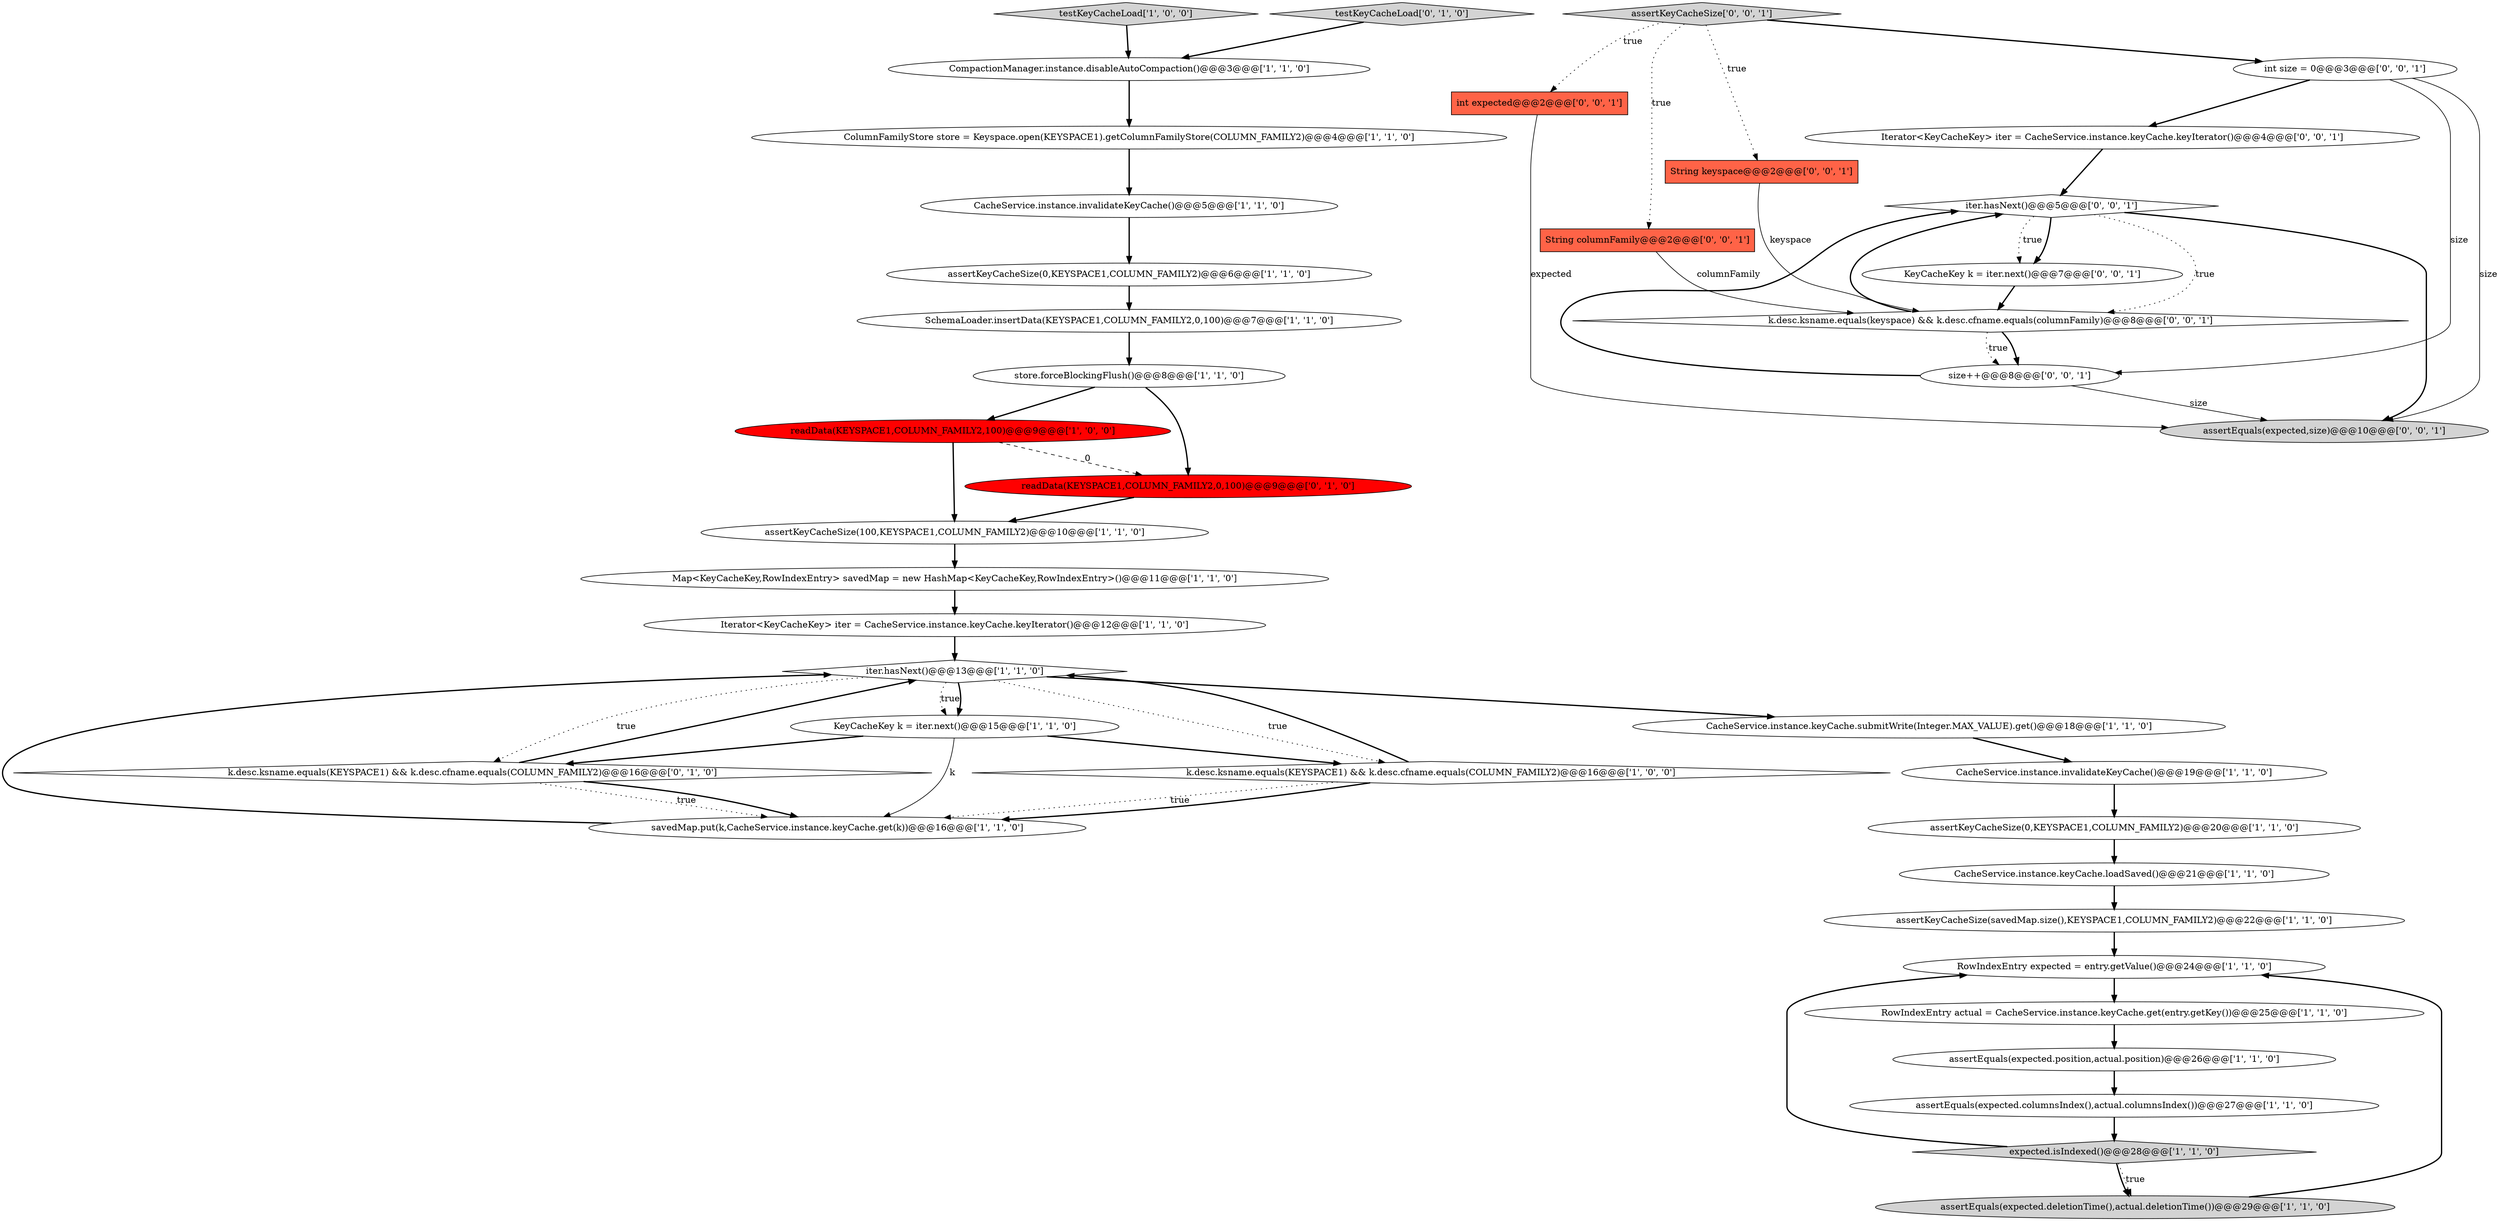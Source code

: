 digraph {
24 [style = filled, label = "ColumnFamilyStore store = Keyspace.open(KEYSPACE1).getColumnFamilyStore(COLUMN_FAMILY2)@@@4@@@['1', '1', '0']", fillcolor = white, shape = ellipse image = "AAA0AAABBB1BBB"];
17 [style = filled, label = "expected.isIndexed()@@@28@@@['1', '1', '0']", fillcolor = lightgray, shape = diamond image = "AAA0AAABBB1BBB"];
4 [style = filled, label = "CacheService.instance.keyCache.submitWrite(Integer.MAX_VALUE).get()@@@18@@@['1', '1', '0']", fillcolor = white, shape = ellipse image = "AAA0AAABBB1BBB"];
11 [style = filled, label = "RowIndexEntry actual = CacheService.instance.keyCache.get(entry.getKey())@@@25@@@['1', '1', '0']", fillcolor = white, shape = ellipse image = "AAA0AAABBB1BBB"];
31 [style = filled, label = "Iterator<KeyCacheKey> iter = CacheService.instance.keyCache.keyIterator()@@@4@@@['0', '0', '1']", fillcolor = white, shape = ellipse image = "AAA0AAABBB3BBB"];
7 [style = filled, label = "Map<KeyCacheKey,RowIndexEntry> savedMap = new HashMap<KeyCacheKey,RowIndexEntry>()@@@11@@@['1', '1', '0']", fillcolor = white, shape = ellipse image = "AAA0AAABBB1BBB"];
32 [style = filled, label = "KeyCacheKey k = iter.next()@@@7@@@['0', '0', '1']", fillcolor = white, shape = ellipse image = "AAA0AAABBB3BBB"];
22 [style = filled, label = "SchemaLoader.insertData(KEYSPACE1,COLUMN_FAMILY2,0,100)@@@7@@@['1', '1', '0']", fillcolor = white, shape = ellipse image = "AAA0AAABBB1BBB"];
37 [style = filled, label = "assertEquals(expected,size)@@@10@@@['0', '0', '1']", fillcolor = lightgray, shape = ellipse image = "AAA0AAABBB3BBB"];
20 [style = filled, label = "savedMap.put(k,CacheService.instance.keyCache.get(k))@@@16@@@['1', '1', '0']", fillcolor = white, shape = ellipse image = "AAA0AAABBB1BBB"];
30 [style = filled, label = "String keyspace@@@2@@@['0', '0', '1']", fillcolor = tomato, shape = box image = "AAA0AAABBB3BBB"];
34 [style = filled, label = "iter.hasNext()@@@5@@@['0', '0', '1']", fillcolor = white, shape = diamond image = "AAA0AAABBB3BBB"];
1 [style = filled, label = "assertEquals(expected.deletionTime(),actual.deletionTime())@@@29@@@['1', '1', '0']", fillcolor = lightgray, shape = ellipse image = "AAA0AAABBB1BBB"];
26 [style = filled, label = "k.desc.ksname.equals(KEYSPACE1) && k.desc.cfname.equals(COLUMN_FAMILY2)@@@16@@@['0', '1', '0']", fillcolor = white, shape = diamond image = "AAA0AAABBB2BBB"];
16 [style = filled, label = "assertKeyCacheSize(0,KEYSPACE1,COLUMN_FAMILY2)@@@20@@@['1', '1', '0']", fillcolor = white, shape = ellipse image = "AAA0AAABBB1BBB"];
23 [style = filled, label = "CompactionManager.instance.disableAutoCompaction()@@@3@@@['1', '1', '0']", fillcolor = white, shape = ellipse image = "AAA0AAABBB1BBB"];
8 [style = filled, label = "assertEquals(expected.columnsIndex(),actual.columnsIndex())@@@27@@@['1', '1', '0']", fillcolor = white, shape = ellipse image = "AAA0AAABBB1BBB"];
14 [style = filled, label = "CacheService.instance.keyCache.loadSaved()@@@21@@@['1', '1', '0']", fillcolor = white, shape = ellipse image = "AAA0AAABBB1BBB"];
10 [style = filled, label = "readData(KEYSPACE1,COLUMN_FAMILY2,100)@@@9@@@['1', '0', '0']", fillcolor = red, shape = ellipse image = "AAA1AAABBB1BBB"];
12 [style = filled, label = "KeyCacheKey k = iter.next()@@@15@@@['1', '1', '0']", fillcolor = white, shape = ellipse image = "AAA0AAABBB1BBB"];
38 [style = filled, label = "String columnFamily@@@2@@@['0', '0', '1']", fillcolor = tomato, shape = box image = "AAA0AAABBB3BBB"];
29 [style = filled, label = "int expected@@@2@@@['0', '0', '1']", fillcolor = tomato, shape = box image = "AAA0AAABBB3BBB"];
39 [style = filled, label = "int size = 0@@@3@@@['0', '0', '1']", fillcolor = white, shape = ellipse image = "AAA0AAABBB3BBB"];
36 [style = filled, label = "assertKeyCacheSize['0', '0', '1']", fillcolor = lightgray, shape = diamond image = "AAA0AAABBB3BBB"];
33 [style = filled, label = "k.desc.ksname.equals(keyspace) && k.desc.cfname.equals(columnFamily)@@@8@@@['0', '0', '1']", fillcolor = white, shape = diamond image = "AAA0AAABBB3BBB"];
25 [style = filled, label = "iter.hasNext()@@@13@@@['1', '1', '0']", fillcolor = white, shape = diamond image = "AAA0AAABBB1BBB"];
2 [style = filled, label = "testKeyCacheLoad['1', '0', '0']", fillcolor = lightgray, shape = diamond image = "AAA0AAABBB1BBB"];
28 [style = filled, label = "readData(KEYSPACE1,COLUMN_FAMILY2,0,100)@@@9@@@['0', '1', '0']", fillcolor = red, shape = ellipse image = "AAA1AAABBB2BBB"];
3 [style = filled, label = "CacheService.instance.invalidateKeyCache()@@@5@@@['1', '1', '0']", fillcolor = white, shape = ellipse image = "AAA0AAABBB1BBB"];
18 [style = filled, label = "CacheService.instance.invalidateKeyCache()@@@19@@@['1', '1', '0']", fillcolor = white, shape = ellipse image = "AAA0AAABBB1BBB"];
35 [style = filled, label = "size++@@@8@@@['0', '0', '1']", fillcolor = white, shape = ellipse image = "AAA0AAABBB3BBB"];
5 [style = filled, label = "store.forceBlockingFlush()@@@8@@@['1', '1', '0']", fillcolor = white, shape = ellipse image = "AAA0AAABBB1BBB"];
15 [style = filled, label = "Iterator<KeyCacheKey> iter = CacheService.instance.keyCache.keyIterator()@@@12@@@['1', '1', '0']", fillcolor = white, shape = ellipse image = "AAA0AAABBB1BBB"];
6 [style = filled, label = "assertKeyCacheSize(savedMap.size(),KEYSPACE1,COLUMN_FAMILY2)@@@22@@@['1', '1', '0']", fillcolor = white, shape = ellipse image = "AAA0AAABBB1BBB"];
13 [style = filled, label = "k.desc.ksname.equals(KEYSPACE1) && k.desc.cfname.equals(COLUMN_FAMILY2)@@@16@@@['1', '0', '0']", fillcolor = white, shape = diamond image = "AAA0AAABBB1BBB"];
21 [style = filled, label = "RowIndexEntry expected = entry.getValue()@@@24@@@['1', '1', '0']", fillcolor = white, shape = ellipse image = "AAA0AAABBB1BBB"];
27 [style = filled, label = "testKeyCacheLoad['0', '1', '0']", fillcolor = lightgray, shape = diamond image = "AAA0AAABBB2BBB"];
0 [style = filled, label = "assertEquals(expected.position,actual.position)@@@26@@@['1', '1', '0']", fillcolor = white, shape = ellipse image = "AAA0AAABBB1BBB"];
19 [style = filled, label = "assertKeyCacheSize(100,KEYSPACE1,COLUMN_FAMILY2)@@@10@@@['1', '1', '0']", fillcolor = white, shape = ellipse image = "AAA0AAABBB1BBB"];
9 [style = filled, label = "assertKeyCacheSize(0,KEYSPACE1,COLUMN_FAMILY2)@@@6@@@['1', '1', '0']", fillcolor = white, shape = ellipse image = "AAA0AAABBB1BBB"];
9->22 [style = bold, label=""];
34->32 [style = dotted, label="true"];
13->25 [style = bold, label=""];
5->10 [style = bold, label=""];
35->37 [style = solid, label="size"];
33->35 [style = bold, label=""];
17->1 [style = bold, label=""];
15->25 [style = bold, label=""];
6->21 [style = bold, label=""];
17->1 [style = dotted, label="true"];
10->19 [style = bold, label=""];
26->25 [style = bold, label=""];
13->20 [style = dotted, label="true"];
25->4 [style = bold, label=""];
10->28 [style = dashed, label="0"];
25->12 [style = dotted, label="true"];
26->20 [style = dotted, label="true"];
4->18 [style = bold, label=""];
12->26 [style = bold, label=""];
29->37 [style = solid, label="expected"];
25->13 [style = dotted, label="true"];
30->33 [style = solid, label="keyspace"];
5->28 [style = bold, label=""];
20->25 [style = bold, label=""];
22->5 [style = bold, label=""];
36->38 [style = dotted, label="true"];
32->33 [style = bold, label=""];
36->39 [style = bold, label=""];
39->37 [style = solid, label="size"];
31->34 [style = bold, label=""];
3->9 [style = bold, label=""];
8->17 [style = bold, label=""];
12->13 [style = bold, label=""];
2->23 [style = bold, label=""];
23->24 [style = bold, label=""];
11->0 [style = bold, label=""];
33->35 [style = dotted, label="true"];
34->37 [style = bold, label=""];
21->11 [style = bold, label=""];
25->12 [style = bold, label=""];
39->31 [style = bold, label=""];
36->30 [style = dotted, label="true"];
1->21 [style = bold, label=""];
12->20 [style = solid, label="k"];
34->33 [style = dotted, label="true"];
0->8 [style = bold, label=""];
28->19 [style = bold, label=""];
39->35 [style = solid, label="size"];
7->15 [style = bold, label=""];
16->14 [style = bold, label=""];
34->32 [style = bold, label=""];
27->23 [style = bold, label=""];
36->29 [style = dotted, label="true"];
35->34 [style = bold, label=""];
33->34 [style = bold, label=""];
19->7 [style = bold, label=""];
24->3 [style = bold, label=""];
14->6 [style = bold, label=""];
17->21 [style = bold, label=""];
25->26 [style = dotted, label="true"];
26->20 [style = bold, label=""];
38->33 [style = solid, label="columnFamily"];
13->20 [style = bold, label=""];
18->16 [style = bold, label=""];
}
